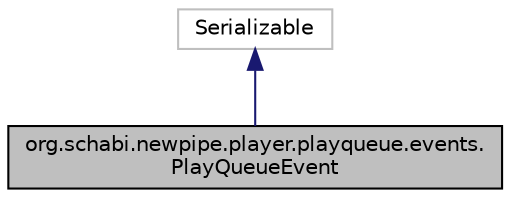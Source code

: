 digraph "org.schabi.newpipe.player.playqueue.events.PlayQueueEvent"
{
 // LATEX_PDF_SIZE
  edge [fontname="Helvetica",fontsize="10",labelfontname="Helvetica",labelfontsize="10"];
  node [fontname="Helvetica",fontsize="10",shape=record];
  Node10 [label="org.schabi.newpipe.player.playqueue.events.\lPlayQueueEvent",height=0.2,width=0.4,color="black", fillcolor="grey75", style="filled", fontcolor="black",tooltip=" "];
  Node11 -> Node10 [dir="back",color="midnightblue",fontsize="10",style="solid",fontname="Helvetica"];
  Node11 [label="Serializable",height=0.2,width=0.4,color="grey75", fillcolor="white", style="filled",tooltip=" "];
}
